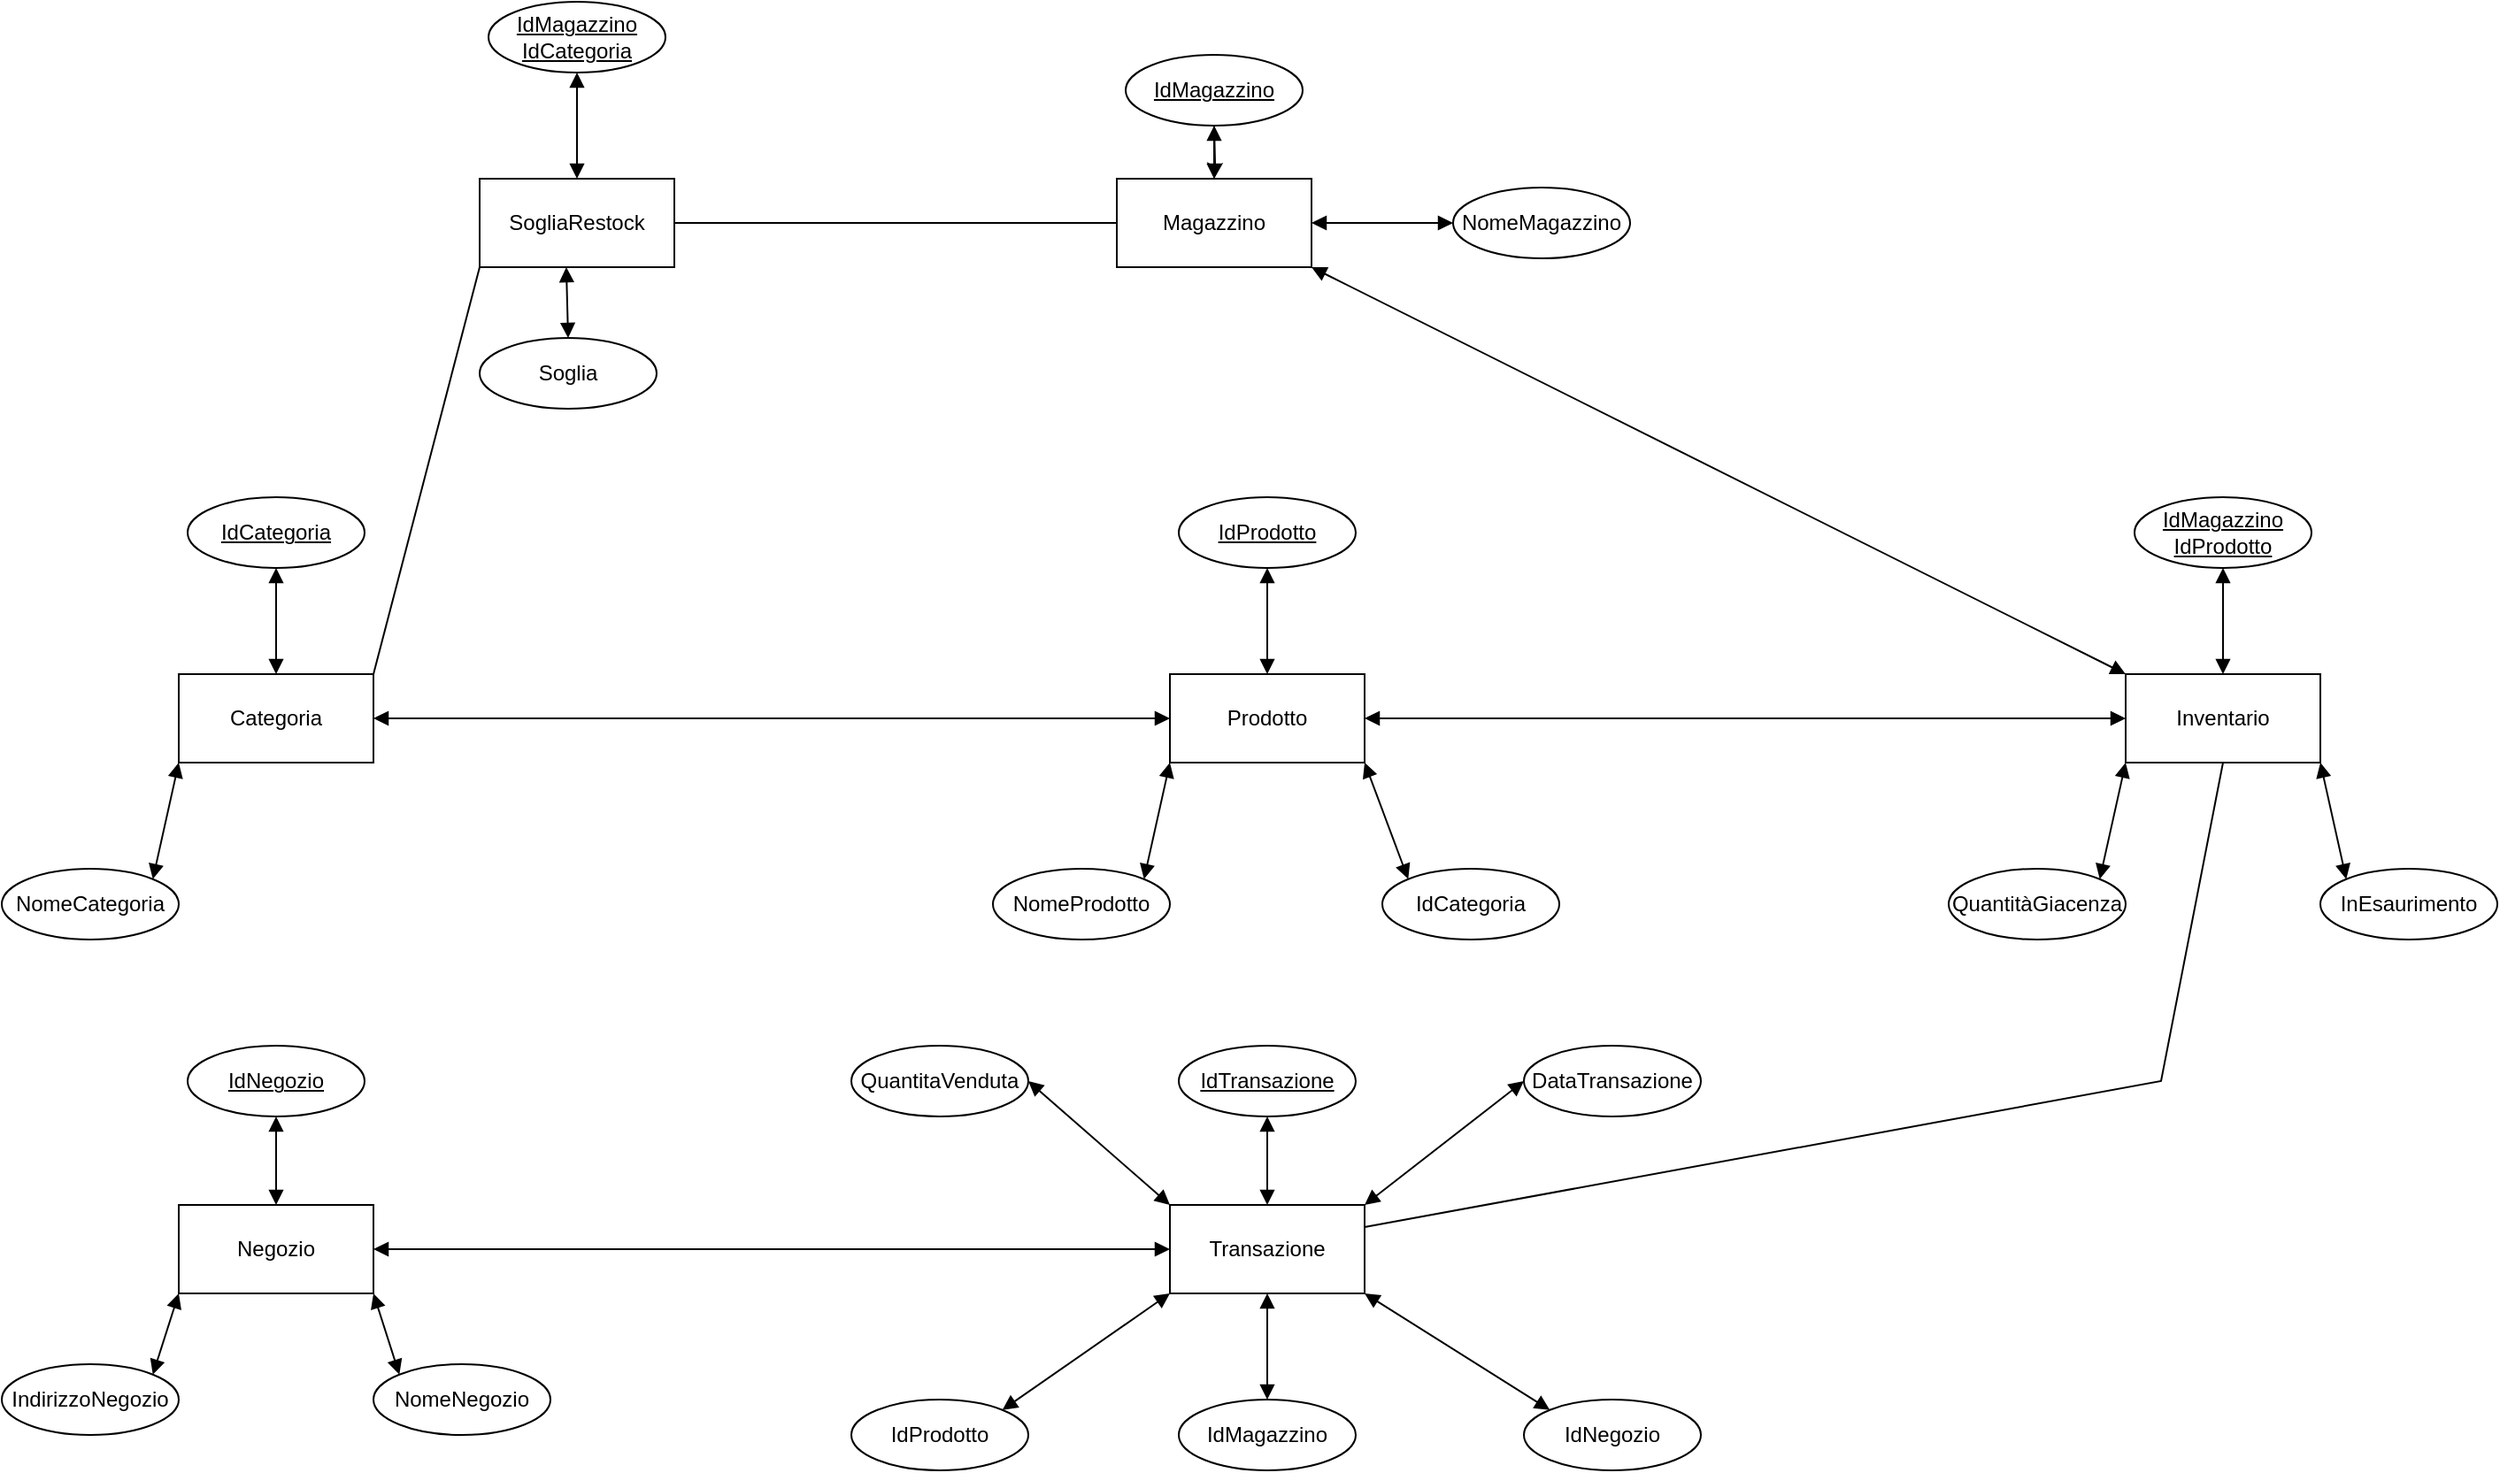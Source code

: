 <mxfile version="24.3.1" type="google">
  <diagram id="C5RBs43oDa-KdzZeNtuy" name="Page-1">
    <mxGraphModel grid="1" page="1" gridSize="10" guides="1" tooltips="1" connect="1" arrows="1" fold="1" pageScale="1" pageWidth="827" pageHeight="1169" math="0" shadow="0">
      <root>
        <mxCell id="WIyWlLk6GJQsqaUBKTNV-0" />
        <mxCell id="WIyWlLk6GJQsqaUBKTNV-1" parent="WIyWlLk6GJQsqaUBKTNV-0" />
        <mxCell id="YfJi4UTB4DRv9i2F9Ru6-0" value="Negozio" style="html=1;whiteSpace=wrap;" vertex="1" parent="WIyWlLk6GJQsqaUBKTNV-1">
          <mxGeometry x="150" y="820" width="110" height="50" as="geometry" />
        </mxCell>
        <mxCell id="YfJi4UTB4DRv9i2F9Ru6-1" value="Inventario" style="html=1;whiteSpace=wrap;" vertex="1" parent="WIyWlLk6GJQsqaUBKTNV-1">
          <mxGeometry x="1250" y="520" width="110" height="50" as="geometry" />
        </mxCell>
        <mxCell id="YfJi4UTB4DRv9i2F9Ru6-2" value="Categoria" style="html=1;whiteSpace=wrap;" vertex="1" parent="WIyWlLk6GJQsqaUBKTNV-1">
          <mxGeometry x="150" y="520" width="110" height="50" as="geometry" />
        </mxCell>
        <mxCell id="YfJi4UTB4DRv9i2F9Ru6-3" value="Prodotto" style="html=1;whiteSpace=wrap;" vertex="1" parent="WIyWlLk6GJQsqaUBKTNV-1">
          <mxGeometry x="710" y="520" width="110" height="50" as="geometry" />
        </mxCell>
        <mxCell id="YfJi4UTB4DRv9i2F9Ru6-4" value="Magazzino" style="html=1;whiteSpace=wrap;" vertex="1" parent="WIyWlLk6GJQsqaUBKTNV-1">
          <mxGeometry x="680" y="240" width="110" height="50" as="geometry" />
        </mxCell>
        <mxCell id="YfJi4UTB4DRv9i2F9Ru6-5" value="Transazione" style="html=1;whiteSpace=wrap;" vertex="1" parent="WIyWlLk6GJQsqaUBKTNV-1">
          <mxGeometry x="710" y="820" width="110" height="50" as="geometry" />
        </mxCell>
        <mxCell id="YfJi4UTB4DRv9i2F9Ru6-6" value="NomeProdotto" style="ellipse;whiteSpace=wrap;html=1;align=center;" vertex="1" parent="WIyWlLk6GJQsqaUBKTNV-1">
          <mxGeometry x="610" y="630" width="100" height="40" as="geometry" />
        </mxCell>
        <mxCell id="YfJi4UTB4DRv9i2F9Ru6-7" value="IdProdotto" style="ellipse;whiteSpace=wrap;html=1;align=center;fontStyle=4;" vertex="1" parent="WIyWlLk6GJQsqaUBKTNV-1">
          <mxGeometry x="715" y="420" width="100" height="40" as="geometry" />
        </mxCell>
        <mxCell id="YfJi4UTB4DRv9i2F9Ru6-9" value="NomeCategoria" style="ellipse;whiteSpace=wrap;html=1;align=center;" vertex="1" parent="WIyWlLk6GJQsqaUBKTNV-1">
          <mxGeometry x="50" y="630" width="100" height="40" as="geometry" />
        </mxCell>
        <mxCell id="YfJi4UTB4DRv9i2F9Ru6-10" value="IdCategoria" style="ellipse;whiteSpace=wrap;html=1;align=center;" vertex="1" parent="WIyWlLk6GJQsqaUBKTNV-1">
          <mxGeometry x="830" y="630" width="100" height="40" as="geometry" />
        </mxCell>
        <mxCell id="YfJi4UTB4DRv9i2F9Ru6-11" value="IdCategoria" style="ellipse;whiteSpace=wrap;html=1;align=center;fontStyle=4;" vertex="1" parent="WIyWlLk6GJQsqaUBKTNV-1">
          <mxGeometry x="155" y="420" width="100" height="40" as="geometry" />
        </mxCell>
        <mxCell id="YfJi4UTB4DRv9i2F9Ru6-12" value="IdMagazzino&lt;div&gt;IdProdotto&lt;/div&gt;" style="ellipse;whiteSpace=wrap;html=1;align=center;fontStyle=4;" vertex="1" parent="WIyWlLk6GJQsqaUBKTNV-1">
          <mxGeometry x="1255" y="420" width="100" height="40" as="geometry" />
        </mxCell>
        <mxCell id="YfJi4UTB4DRv9i2F9Ru6-13" value="InEsaurimento" style="ellipse;whiteSpace=wrap;html=1;align=center;" vertex="1" parent="WIyWlLk6GJQsqaUBKTNV-1">
          <mxGeometry x="1360" y="630" width="100" height="40" as="geometry" />
        </mxCell>
        <mxCell id="YfJi4UTB4DRv9i2F9Ru6-15" value="QuantitàGiacenza" style="ellipse;whiteSpace=wrap;html=1;align=center;" vertex="1" parent="WIyWlLk6GJQsqaUBKTNV-1">
          <mxGeometry x="1150" y="630" width="100" height="40" as="geometry" />
        </mxCell>
        <mxCell id="sASGyN4ZqEYZBtg2-GMr-1" value="" style="edgeStyle=orthogonalEdgeStyle;rounded=0;orthogonalLoop=1;jettySize=auto;html=1;" edge="1" parent="WIyWlLk6GJQsqaUBKTNV-1" target="YfJi4UTB4DRv9i2F9Ru6-4">
          <mxGeometry relative="1" as="geometry">
            <mxPoint x="735" y="210" as="sourcePoint" />
          </mxGeometry>
        </mxCell>
        <mxCell id="YfJi4UTB4DRv9i2F9Ru6-16" value="IdMagazzino" style="ellipse;whiteSpace=wrap;html=1;align=center;fontStyle=4;" vertex="1" parent="WIyWlLk6GJQsqaUBKTNV-1">
          <mxGeometry x="685" y="170" width="100" height="40" as="geometry" />
        </mxCell>
        <mxCell id="YfJi4UTB4DRv9i2F9Ru6-17" value="NomeMagazzino" style="ellipse;whiteSpace=wrap;html=1;align=center;" vertex="1" parent="WIyWlLk6GJQsqaUBKTNV-1">
          <mxGeometry x="870" y="245" width="100" height="40" as="geometry" />
        </mxCell>
        <mxCell id="YfJi4UTB4DRv9i2F9Ru6-18" value="IdTransazione" style="ellipse;whiteSpace=wrap;html=1;align=center;fontStyle=4;" vertex="1" parent="WIyWlLk6GJQsqaUBKTNV-1">
          <mxGeometry x="715" y="730" width="100" height="40" as="geometry" />
        </mxCell>
        <mxCell id="YfJi4UTB4DRv9i2F9Ru6-19" value="DataTransazione" style="ellipse;whiteSpace=wrap;html=1;align=center;" vertex="1" parent="WIyWlLk6GJQsqaUBKTNV-1">
          <mxGeometry x="910" y="730" width="100" height="40" as="geometry" />
        </mxCell>
        <mxCell id="YfJi4UTB4DRv9i2F9Ru6-20" value="QuantitaVenduta" style="ellipse;whiteSpace=wrap;html=1;align=center;" vertex="1" parent="WIyWlLk6GJQsqaUBKTNV-1">
          <mxGeometry x="530" y="730" width="100" height="40" as="geometry" />
        </mxCell>
        <mxCell id="YfJi4UTB4DRv9i2F9Ru6-21" value="IdNegozio" style="ellipse;whiteSpace=wrap;html=1;align=center;" vertex="1" parent="WIyWlLk6GJQsqaUBKTNV-1">
          <mxGeometry x="910" y="930" width="100" height="40" as="geometry" />
        </mxCell>
        <mxCell id="YfJi4UTB4DRv9i2F9Ru6-22" value="IdProdotto" style="ellipse;whiteSpace=wrap;html=1;align=center;" vertex="1" parent="WIyWlLk6GJQsqaUBKTNV-1">
          <mxGeometry x="530" y="930" width="100" height="40" as="geometry" />
        </mxCell>
        <mxCell id="YfJi4UTB4DRv9i2F9Ru6-23" value="IdNegozio" style="ellipse;whiteSpace=wrap;html=1;align=center;fontStyle=4;" vertex="1" parent="WIyWlLk6GJQsqaUBKTNV-1">
          <mxGeometry x="155" y="730" width="100" height="40" as="geometry" />
        </mxCell>
        <mxCell id="YfJi4UTB4DRv9i2F9Ru6-24" value="NomeNegozio" style="ellipse;whiteSpace=wrap;html=1;align=center;" vertex="1" parent="WIyWlLk6GJQsqaUBKTNV-1">
          <mxGeometry x="260" y="910" width="100" height="40" as="geometry" />
        </mxCell>
        <mxCell id="YfJi4UTB4DRv9i2F9Ru6-25" value="IndirizzoNegozio" style="ellipse;whiteSpace=wrap;html=1;align=center;" vertex="1" parent="WIyWlLk6GJQsqaUBKTNV-1">
          <mxGeometry x="50" y="910" width="100" height="40" as="geometry" />
        </mxCell>
        <mxCell id="YfJi4UTB4DRv9i2F9Ru6-26" value="" style="endArrow=block;startArrow=block;endFill=1;startFill=1;html=1;rounded=0;entryX=0.5;entryY=0;entryDx=0;entryDy=0;exitX=0.5;exitY=1;exitDx=0;exitDy=0;" edge="1" parent="WIyWlLk6GJQsqaUBKTNV-1" source="YfJi4UTB4DRv9i2F9Ru6-11" target="YfJi4UTB4DRv9i2F9Ru6-2">
          <mxGeometry width="160" relative="1" as="geometry">
            <mxPoint x="125" y="490" as="sourcePoint" />
            <mxPoint x="285" y="490" as="targetPoint" />
            <Array as="points">
              <mxPoint x="205" y="490" />
            </Array>
          </mxGeometry>
        </mxCell>
        <mxCell id="YfJi4UTB4DRv9i2F9Ru6-27" value="" style="endArrow=block;startArrow=block;endFill=1;startFill=1;html=1;rounded=0;entryX=0;entryY=1;entryDx=0;entryDy=0;exitX=1;exitY=0;exitDx=0;exitDy=0;" edge="1" parent="WIyWlLk6GJQsqaUBKTNV-1" source="YfJi4UTB4DRv9i2F9Ru6-6" target="YfJi4UTB4DRv9i2F9Ru6-3">
          <mxGeometry width="160" relative="1" as="geometry">
            <mxPoint x="570" y="600" as="sourcePoint" />
            <mxPoint x="730" y="600" as="targetPoint" />
          </mxGeometry>
        </mxCell>
        <mxCell id="YfJi4UTB4DRv9i2F9Ru6-28" value="" style="endArrow=block;startArrow=block;endFill=1;startFill=1;html=1;rounded=0;exitX=0.5;exitY=1;exitDx=0;exitDy=0;entryX=0.5;entryY=0;entryDx=0;entryDy=0;" edge="1" parent="WIyWlLk6GJQsqaUBKTNV-1" source="YfJi4UTB4DRv9i2F9Ru6-7" target="YfJi4UTB4DRv9i2F9Ru6-3">
          <mxGeometry width="160" relative="1" as="geometry">
            <mxPoint x="670" y="490" as="sourcePoint" />
            <mxPoint x="830" y="490" as="targetPoint" />
          </mxGeometry>
        </mxCell>
        <mxCell id="YfJi4UTB4DRv9i2F9Ru6-29" value="" style="endArrow=block;startArrow=block;endFill=1;startFill=1;html=1;rounded=0;entryX=0;entryY=1;entryDx=0;entryDy=0;exitX=1;exitY=0;exitDx=0;exitDy=0;" edge="1" parent="WIyWlLk6GJQsqaUBKTNV-1" source="YfJi4UTB4DRv9i2F9Ru6-9" target="YfJi4UTB4DRv9i2F9Ru6-2">
          <mxGeometry width="160" relative="1" as="geometry">
            <mxPoint x="60" y="600" as="sourcePoint" />
            <mxPoint x="220" y="600" as="targetPoint" />
          </mxGeometry>
        </mxCell>
        <mxCell id="YfJi4UTB4DRv9i2F9Ru6-31" value="" style="endArrow=block;startArrow=block;endFill=1;startFill=1;html=1;rounded=0;entryX=0;entryY=1;entryDx=0;entryDy=0;exitX=1;exitY=0;exitDx=0;exitDy=0;" edge="1" parent="WIyWlLk6GJQsqaUBKTNV-1" source="YfJi4UTB4DRv9i2F9Ru6-25" target="YfJi4UTB4DRv9i2F9Ru6-0">
          <mxGeometry width="160" relative="1" as="geometry">
            <mxPoint x="60" y="880" as="sourcePoint" />
            <mxPoint x="220" y="880" as="targetPoint" />
          </mxGeometry>
        </mxCell>
        <mxCell id="YfJi4UTB4DRv9i2F9Ru6-32" value="" style="endArrow=block;startArrow=block;endFill=1;startFill=1;html=1;rounded=0;exitX=1;exitY=1;exitDx=0;exitDy=0;entryX=0;entryY=0;entryDx=0;entryDy=0;" edge="1" parent="WIyWlLk6GJQsqaUBKTNV-1" source="YfJi4UTB4DRv9i2F9Ru6-0" target="YfJi4UTB4DRv9i2F9Ru6-24">
          <mxGeometry width="160" relative="1" as="geometry">
            <mxPoint x="270" y="870" as="sourcePoint" />
            <mxPoint x="430" y="870" as="targetPoint" />
          </mxGeometry>
        </mxCell>
        <mxCell id="YfJi4UTB4DRv9i2F9Ru6-33" value="" style="endArrow=block;startArrow=block;endFill=1;startFill=1;html=1;rounded=0;entryX=0.5;entryY=1;entryDx=0;entryDy=0;exitX=0.5;exitY=0;exitDx=0;exitDy=0;" edge="1" parent="WIyWlLk6GJQsqaUBKTNV-1" source="YfJi4UTB4DRv9i2F9Ru6-0" target="YfJi4UTB4DRv9i2F9Ru6-23">
          <mxGeometry width="160" relative="1" as="geometry">
            <mxPoint x="125" y="790" as="sourcePoint" />
            <mxPoint x="285" y="790" as="targetPoint" />
          </mxGeometry>
        </mxCell>
        <mxCell id="YfJi4UTB4DRv9i2F9Ru6-34" value="" style="endArrow=block;startArrow=block;endFill=1;startFill=1;html=1;rounded=0;exitX=1;exitY=1;exitDx=0;exitDy=0;entryX=0;entryY=0;entryDx=0;entryDy=0;" edge="1" parent="WIyWlLk6GJQsqaUBKTNV-1" source="YfJi4UTB4DRv9i2F9Ru6-3" target="YfJi4UTB4DRv9i2F9Ru6-10">
          <mxGeometry width="160" relative="1" as="geometry">
            <mxPoint x="800" y="600" as="sourcePoint" />
            <mxPoint x="960" y="600" as="targetPoint" />
          </mxGeometry>
        </mxCell>
        <mxCell id="YfJi4UTB4DRv9i2F9Ru6-35" value="" style="endArrow=block;startArrow=block;endFill=1;startFill=1;html=1;rounded=0;entryX=0;entryY=0.5;entryDx=0;entryDy=0;exitX=1;exitY=0;exitDx=0;exitDy=0;" edge="1" parent="WIyWlLk6GJQsqaUBKTNV-1" source="YfJi4UTB4DRv9i2F9Ru6-5" target="YfJi4UTB4DRv9i2F9Ru6-19">
          <mxGeometry width="160" relative="1" as="geometry">
            <mxPoint x="830" y="840" as="sourcePoint" />
            <mxPoint x="850" y="890" as="targetPoint" />
          </mxGeometry>
        </mxCell>
        <mxCell id="YfJi4UTB4DRv9i2F9Ru6-36" value="" style="endArrow=block;startArrow=block;endFill=1;startFill=1;html=1;rounded=0;exitX=1;exitY=0.5;exitDx=0;exitDy=0;entryX=0;entryY=0;entryDx=0;entryDy=0;" edge="1" parent="WIyWlLk6GJQsqaUBKTNV-1" source="YfJi4UTB4DRv9i2F9Ru6-20" target="YfJi4UTB4DRv9i2F9Ru6-5">
          <mxGeometry width="160" relative="1" as="geometry">
            <mxPoint x="580" y="900" as="sourcePoint" />
            <mxPoint x="680" y="840" as="targetPoint" />
          </mxGeometry>
        </mxCell>
        <mxCell id="YfJi4UTB4DRv9i2F9Ru6-37" value="" style="endArrow=block;startArrow=block;endFill=1;startFill=1;html=1;rounded=0;entryX=0.5;entryY=1;entryDx=0;entryDy=0;exitX=0.5;exitY=0;exitDx=0;exitDy=0;" edge="1" parent="WIyWlLk6GJQsqaUBKTNV-1" source="YfJi4UTB4DRv9i2F9Ru6-5" target="YfJi4UTB4DRv9i2F9Ru6-18">
          <mxGeometry width="160" relative="1" as="geometry">
            <mxPoint x="690" y="790" as="sourcePoint" />
            <mxPoint x="850" y="790" as="targetPoint" />
          </mxGeometry>
        </mxCell>
        <mxCell id="YfJi4UTB4DRv9i2F9Ru6-38" value="" style="endArrow=block;startArrow=block;endFill=1;startFill=1;html=1;rounded=0;entryX=0.5;entryY=1;entryDx=0;entryDy=0;exitX=0.5;exitY=0;exitDx=0;exitDy=0;" edge="1" parent="WIyWlLk6GJQsqaUBKTNV-1" source="YfJi4UTB4DRv9i2F9Ru6-1" target="YfJi4UTB4DRv9i2F9Ru6-12">
          <mxGeometry width="160" relative="1" as="geometry">
            <mxPoint x="1040" y="730" as="sourcePoint" />
            <mxPoint x="1200" y="730" as="targetPoint" />
          </mxGeometry>
        </mxCell>
        <mxCell id="YfJi4UTB4DRv9i2F9Ru6-39" value="" style="endArrow=block;startArrow=block;endFill=1;startFill=1;html=1;rounded=0;entryX=0;entryY=1;entryDx=0;entryDy=0;exitX=1;exitY=0;exitDx=0;exitDy=0;" edge="1" parent="WIyWlLk6GJQsqaUBKTNV-1" source="YfJi4UTB4DRv9i2F9Ru6-22" target="YfJi4UTB4DRv9i2F9Ru6-5">
          <mxGeometry width="160" relative="1" as="geometry">
            <mxPoint x="400" y="949" as="sourcePoint" />
            <mxPoint x="560" y="949" as="targetPoint" />
          </mxGeometry>
        </mxCell>
        <mxCell id="YfJi4UTB4DRv9i2F9Ru6-40" value="" style="endArrow=block;startArrow=block;endFill=1;startFill=1;html=1;rounded=0;entryX=0;entryY=0;entryDx=0;entryDy=0;exitX=1;exitY=1;exitDx=0;exitDy=0;" edge="1" parent="WIyWlLk6GJQsqaUBKTNV-1" source="YfJi4UTB4DRv9i2F9Ru6-5" target="YfJi4UTB4DRv9i2F9Ru6-21">
          <mxGeometry width="160" relative="1" as="geometry">
            <mxPoint x="670" y="980" as="sourcePoint" />
            <mxPoint x="830" y="980" as="targetPoint" />
          </mxGeometry>
        </mxCell>
        <mxCell id="YfJi4UTB4DRv9i2F9Ru6-41" value="" style="endArrow=block;startArrow=block;endFill=1;startFill=1;html=1;rounded=0;entryX=1;entryY=1;entryDx=0;entryDy=0;exitX=0;exitY=0;exitDx=0;exitDy=0;" edge="1" parent="WIyWlLk6GJQsqaUBKTNV-1" source="YfJi4UTB4DRv9i2F9Ru6-13" target="YfJi4UTB4DRv9i2F9Ru6-1">
          <mxGeometry width="160" relative="1" as="geometry">
            <mxPoint x="1260" y="640" as="sourcePoint" />
            <mxPoint x="1420" y="640" as="targetPoint" />
          </mxGeometry>
        </mxCell>
        <mxCell id="YfJi4UTB4DRv9i2F9Ru6-42" value="" style="endArrow=block;startArrow=block;endFill=1;startFill=1;html=1;rounded=0;exitX=0;exitY=1;exitDx=0;exitDy=0;entryX=1;entryY=0;entryDx=0;entryDy=0;" edge="1" parent="WIyWlLk6GJQsqaUBKTNV-1" source="YfJi4UTB4DRv9i2F9Ru6-1" target="YfJi4UTB4DRv9i2F9Ru6-15">
          <mxGeometry width="160" relative="1" as="geometry">
            <mxPoint x="1260" y="640" as="sourcePoint" />
            <mxPoint x="1420" y="640" as="targetPoint" />
          </mxGeometry>
        </mxCell>
        <mxCell id="YfJi4UTB4DRv9i2F9Ru6-45" value="" style="endArrow=block;startArrow=block;endFill=1;startFill=1;html=1;rounded=0;entryX=0.5;entryY=0;entryDx=0;entryDy=0;" edge="1" parent="WIyWlLk6GJQsqaUBKTNV-1" target="YfJi4UTB4DRv9i2F9Ru6-4">
          <mxGeometry width="160" relative="1" as="geometry">
            <mxPoint x="735" y="210" as="sourcePoint" />
            <mxPoint x="650" y="290" as="targetPoint" />
            <Array as="points" />
          </mxGeometry>
        </mxCell>
        <mxCell id="YfJi4UTB4DRv9i2F9Ru6-46" value="" style="endArrow=block;startArrow=block;endFill=1;startFill=1;html=1;rounded=0;entryX=0;entryY=0.5;entryDx=0;entryDy=0;exitX=1;exitY=0.5;exitDx=0;exitDy=0;" edge="1" parent="WIyWlLk6GJQsqaUBKTNV-1" source="YfJi4UTB4DRv9i2F9Ru6-4" target="YfJi4UTB4DRv9i2F9Ru6-17">
          <mxGeometry width="160" relative="1" as="geometry">
            <mxPoint x="660" y="260" as="sourcePoint" />
            <mxPoint x="820" y="260" as="targetPoint" />
          </mxGeometry>
        </mxCell>
        <mxCell id="YfJi4UTB4DRv9i2F9Ru6-47" value="" style="endArrow=block;startArrow=block;endFill=1;startFill=1;html=1;rounded=0;entryX=0;entryY=0.5;entryDx=0;entryDy=0;exitX=1;exitY=0.5;exitDx=0;exitDy=0;" edge="1" parent="WIyWlLk6GJQsqaUBKTNV-1" source="YfJi4UTB4DRv9i2F9Ru6-2" target="YfJi4UTB4DRv9i2F9Ru6-3">
          <mxGeometry width="160" relative="1" as="geometry">
            <mxPoint x="384" y="554.5" as="sourcePoint" />
            <mxPoint x="544" y="554.5" as="targetPoint" />
          </mxGeometry>
        </mxCell>
        <mxCell id="YfJi4UTB4DRv9i2F9Ru6-48" value="" style="endArrow=block;startArrow=block;endFill=1;startFill=1;html=1;rounded=0;entryX=0;entryY=0.5;entryDx=0;entryDy=0;exitX=1;exitY=0.5;exitDx=0;exitDy=0;" edge="1" parent="WIyWlLk6GJQsqaUBKTNV-1" source="YfJi4UTB4DRv9i2F9Ru6-3" target="YfJi4UTB4DRv9i2F9Ru6-1">
          <mxGeometry width="160" relative="1" as="geometry">
            <mxPoint x="940" y="554.5" as="sourcePoint" />
            <mxPoint x="1100" y="554.5" as="targetPoint" />
          </mxGeometry>
        </mxCell>
        <mxCell id="YfJi4UTB4DRv9i2F9Ru6-49" value="" style="endArrow=block;startArrow=block;endFill=1;startFill=1;html=1;rounded=0;exitX=1;exitY=0.5;exitDx=0;exitDy=0;entryX=0;entryY=0.5;entryDx=0;entryDy=0;" edge="1" parent="WIyWlLk6GJQsqaUBKTNV-1" source="YfJi4UTB4DRv9i2F9Ru6-0" target="YfJi4UTB4DRv9i2F9Ru6-5">
          <mxGeometry width="160" relative="1" as="geometry">
            <mxPoint x="350" y="844.5" as="sourcePoint" />
            <mxPoint x="510" y="844.5" as="targetPoint" />
          </mxGeometry>
        </mxCell>
        <mxCell id="YfJi4UTB4DRv9i2F9Ru6-52" value="" style="endArrow=block;startArrow=block;endFill=1;startFill=1;html=1;rounded=0;exitX=0;exitY=0;exitDx=0;exitDy=0;entryX=1;entryY=1;entryDx=0;entryDy=0;" edge="1" parent="WIyWlLk6GJQsqaUBKTNV-1" source="YfJi4UTB4DRv9i2F9Ru6-1" target="YfJi4UTB4DRv9i2F9Ru6-4">
          <mxGeometry width="160" relative="1" as="geometry">
            <mxPoint x="1120" y="200" as="sourcePoint" />
            <mxPoint x="920" y="300" as="targetPoint" />
          </mxGeometry>
        </mxCell>
        <mxCell id="YfJi4UTB4DRv9i2F9Ru6-54" value="" style="endArrow=block;startArrow=block;endFill=1;startFill=1;html=1;rounded=0;entryX=0.5;entryY=1;entryDx=0;entryDy=0;exitX=0.5;exitY=0;exitDx=0;exitDy=0;" edge="1" parent="WIyWlLk6GJQsqaUBKTNV-1" source="YfJi4UTB4DRv9i2F9Ru6-55" target="YfJi4UTB4DRv9i2F9Ru6-5">
          <mxGeometry width="160" relative="1" as="geometry">
            <mxPoint x="770" y="920" as="sourcePoint" />
            <mxPoint x="845" y="970" as="targetPoint" />
          </mxGeometry>
        </mxCell>
        <mxCell id="YfJi4UTB4DRv9i2F9Ru6-55" value="IdMagazzino" style="ellipse;whiteSpace=wrap;html=1;align=center;" vertex="1" parent="WIyWlLk6GJQsqaUBKTNV-1">
          <mxGeometry x="715" y="930" width="100" height="40" as="geometry" />
        </mxCell>
        <mxCell id="57IK1kEH1eIlYfkZj7Bx-0" value="" style="endArrow=block;startArrow=block;endFill=1;startFill=1;html=1;rounded=0;entryX=0.5;entryY=0;entryDx=0;entryDy=0;exitX=0.5;exitY=1;exitDx=0;exitDy=0;" edge="1" parent="WIyWlLk6GJQsqaUBKTNV-1" source="57IK1kEH1eIlYfkZj7Bx-3" target="57IK1kEH1eIlYfkZj7Bx-4">
          <mxGeometry width="160" relative="1" as="geometry">
            <mxPoint x="295" y="210" as="sourcePoint" />
            <mxPoint x="455" y="210" as="targetPoint" />
            <Array as="points">
              <mxPoint x="375" y="210" />
            </Array>
          </mxGeometry>
        </mxCell>
        <mxCell id="57IK1kEH1eIlYfkZj7Bx-1" value="" style="endArrow=block;startArrow=block;endFill=1;startFill=1;html=1;rounded=0;entryX=0.445;entryY=1;entryDx=0;entryDy=0;exitX=0.5;exitY=0;exitDx=0;exitDy=0;entryPerimeter=0;" edge="1" parent="WIyWlLk6GJQsqaUBKTNV-1" source="57IK1kEH1eIlYfkZj7Bx-2" target="57IK1kEH1eIlYfkZj7Bx-4">
          <mxGeometry width="160" relative="1" as="geometry">
            <mxPoint x="230" y="320" as="sourcePoint" />
            <mxPoint x="390" y="320" as="targetPoint" />
          </mxGeometry>
        </mxCell>
        <mxCell id="57IK1kEH1eIlYfkZj7Bx-2" value="Soglia" style="ellipse;whiteSpace=wrap;html=1;align=center;" vertex="1" parent="WIyWlLk6GJQsqaUBKTNV-1">
          <mxGeometry x="320" y="330" width="100" height="40" as="geometry" />
        </mxCell>
        <mxCell id="57IK1kEH1eIlYfkZj7Bx-3" value="IdMagazzino&lt;div&gt;IdCategoria&lt;/div&gt;" style="ellipse;whiteSpace=wrap;html=1;align=center;fontStyle=4;" vertex="1" parent="WIyWlLk6GJQsqaUBKTNV-1">
          <mxGeometry x="325" y="140" width="100" height="40" as="geometry" />
        </mxCell>
        <mxCell id="57IK1kEH1eIlYfkZj7Bx-4" value="SogliaRestock" style="html=1;whiteSpace=wrap;" vertex="1" parent="WIyWlLk6GJQsqaUBKTNV-1">
          <mxGeometry x="320" y="240" width="110" height="50" as="geometry" />
        </mxCell>
        <mxCell id="57IK1kEH1eIlYfkZj7Bx-8" value="" style="endArrow=none;html=1;rounded=0;entryX=0;entryY=1;entryDx=0;entryDy=0;exitX=1;exitY=0;exitDx=0;exitDy=0;" edge="1" parent="WIyWlLk6GJQsqaUBKTNV-1" source="YfJi4UTB4DRv9i2F9Ru6-2" target="57IK1kEH1eIlYfkZj7Bx-4">
          <mxGeometry width="50" height="50" relative="1" as="geometry">
            <mxPoint x="570" y="370" as="sourcePoint" />
            <mxPoint x="620" y="320" as="targetPoint" />
          </mxGeometry>
        </mxCell>
        <mxCell id="57IK1kEH1eIlYfkZj7Bx-9" value="" style="endArrow=none;html=1;rounded=0;exitX=1;exitY=0.5;exitDx=0;exitDy=0;entryX=0;entryY=0.5;entryDx=0;entryDy=0;" edge="1" parent="WIyWlLk6GJQsqaUBKTNV-1" source="57IK1kEH1eIlYfkZj7Bx-4" target="YfJi4UTB4DRv9i2F9Ru6-4">
          <mxGeometry width="50" height="50" relative="1" as="geometry">
            <mxPoint x="610" y="370" as="sourcePoint" />
            <mxPoint x="660" y="320" as="targetPoint" />
          </mxGeometry>
        </mxCell>
        <mxCell id="Og-l5dLJcIWVWk0OJmHE-0" value="" style="endArrow=none;html=1;rounded=0;exitX=1;exitY=0.25;exitDx=0;exitDy=0;entryX=0.5;entryY=1;entryDx=0;entryDy=0;" edge="1" parent="WIyWlLk6GJQsqaUBKTNV-1" source="YfJi4UTB4DRv9i2F9Ru6-5" target="YfJi4UTB4DRv9i2F9Ru6-1">
          <mxGeometry width="50" height="50" relative="1" as="geometry">
            <mxPoint x="970" y="720" as="sourcePoint" />
            <mxPoint x="1020" y="670" as="targetPoint" />
            <Array as="points">
              <mxPoint x="1270" y="750" />
            </Array>
          </mxGeometry>
        </mxCell>
      </root>
    </mxGraphModel>
  </diagram>
</mxfile>
